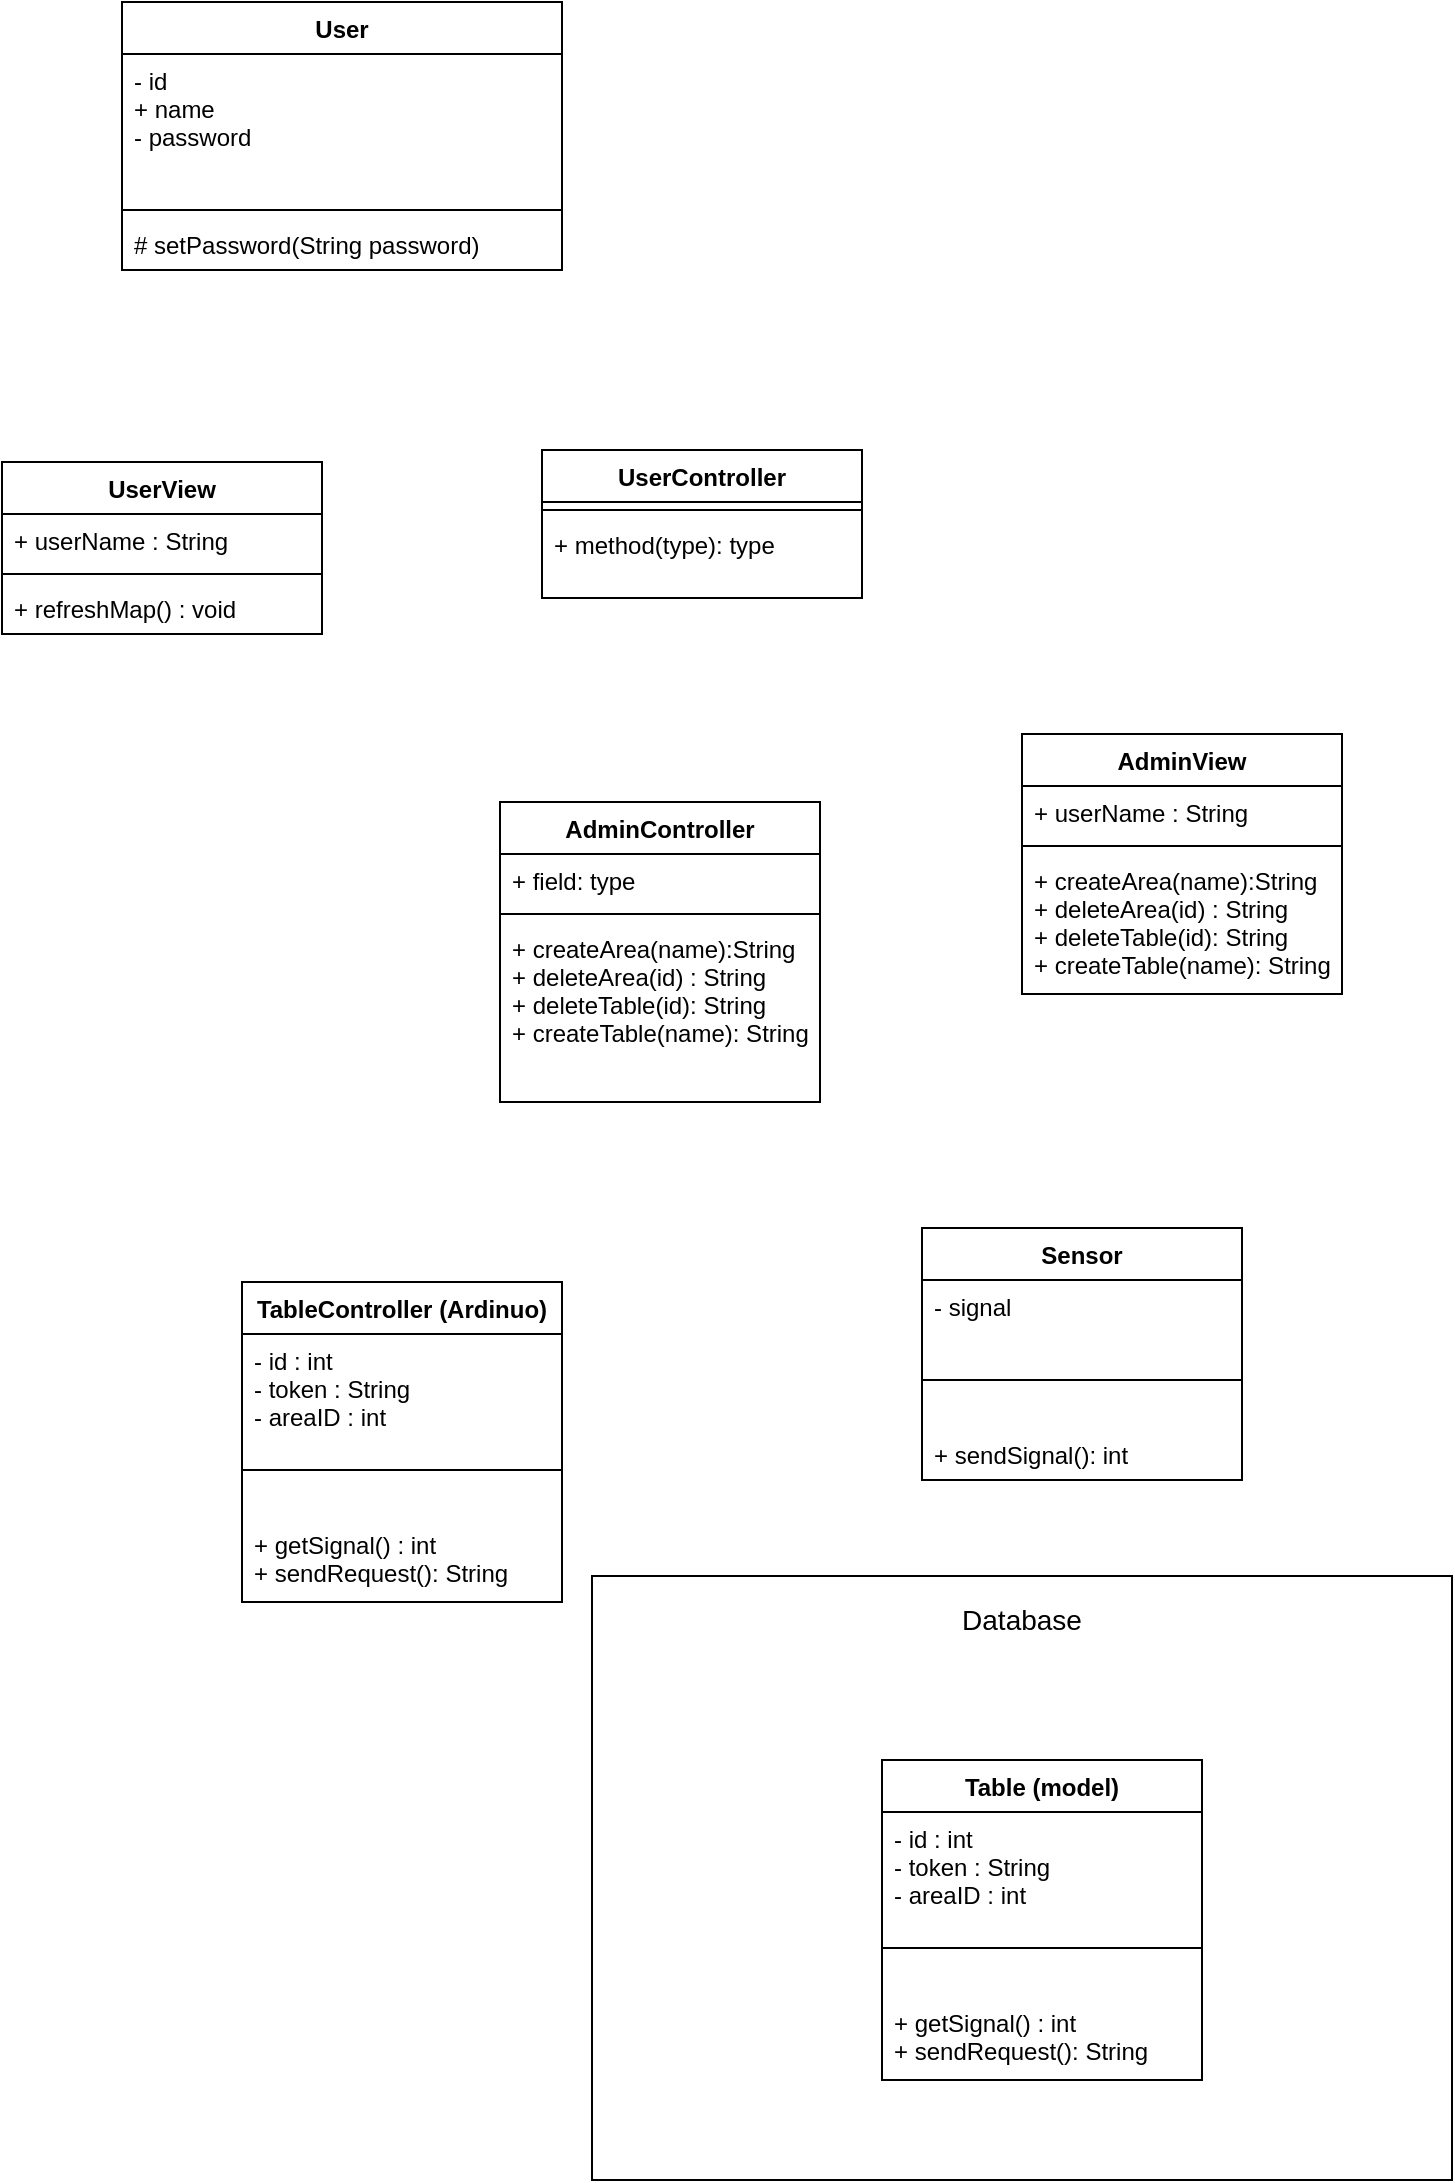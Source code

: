 <mxfile version="10.5.0" type="github"><diagram id="rrOaJw579Lf6p738KVsE" name="Page-1"><mxGraphModel dx="1164" dy="674" grid="1" gridSize="10" guides="1" tooltips="1" connect="1" arrows="1" fold="1" page="1" pageScale="1" pageWidth="827" pageHeight="1169" math="0" shadow="0"><root><mxCell id="0"/><mxCell id="1" parent="0"/><mxCell id="SiE9M52xVMI1KADldfqP-43" value="" style="rounded=0;whiteSpace=wrap;html=1;" vertex="1" parent="1"><mxGeometry x="345" y="817" width="430" height="302" as="geometry"/></mxCell><mxCell id="SiE9M52xVMI1KADldfqP-1" value="User&#10;" style="swimlane;fontStyle=1;align=center;verticalAlign=top;childLayout=stackLayout;horizontal=1;startSize=26;horizontalStack=0;resizeParent=1;resizeParentMax=0;resizeLast=0;collapsible=1;marginBottom=0;" vertex="1" parent="1"><mxGeometry x="110" y="30" width="220" height="134" as="geometry"/></mxCell><mxCell id="SiE9M52xVMI1KADldfqP-2" value="- id&#10;+ name&#10;- password" style="text;strokeColor=none;fillColor=none;align=left;verticalAlign=top;spacingLeft=4;spacingRight=4;overflow=hidden;rotatable=0;points=[[0,0.5],[1,0.5]];portConstraint=eastwest;" vertex="1" parent="SiE9M52xVMI1KADldfqP-1"><mxGeometry y="26" width="220" height="74" as="geometry"/></mxCell><mxCell id="SiE9M52xVMI1KADldfqP-3" value="" style="line;strokeWidth=1;fillColor=none;align=left;verticalAlign=middle;spacingTop=-1;spacingLeft=3;spacingRight=3;rotatable=0;labelPosition=right;points=[];portConstraint=eastwest;" vertex="1" parent="SiE9M52xVMI1KADldfqP-1"><mxGeometry y="100" width="220" height="8" as="geometry"/></mxCell><mxCell id="SiE9M52xVMI1KADldfqP-4" value="# setPassword(String password)" style="text;strokeColor=none;fillColor=none;align=left;verticalAlign=top;spacingLeft=4;spacingRight=4;overflow=hidden;rotatable=0;points=[[0,0.5],[1,0.5]];portConstraint=eastwest;" vertex="1" parent="SiE9M52xVMI1KADldfqP-1"><mxGeometry y="108" width="220" height="26" as="geometry"/></mxCell><mxCell id="SiE9M52xVMI1KADldfqP-5" value="UserView" style="swimlane;fontStyle=1;align=center;verticalAlign=top;childLayout=stackLayout;horizontal=1;startSize=26;horizontalStack=0;resizeParent=1;resizeParentMax=0;resizeLast=0;collapsible=1;marginBottom=0;" vertex="1" parent="1"><mxGeometry x="50" y="260" width="160" height="86" as="geometry"/></mxCell><mxCell id="SiE9M52xVMI1KADldfqP-6" value="+ userName : String" style="text;strokeColor=none;fillColor=none;align=left;verticalAlign=top;spacingLeft=4;spacingRight=4;overflow=hidden;rotatable=0;points=[[0,0.5],[1,0.5]];portConstraint=eastwest;" vertex="1" parent="SiE9M52xVMI1KADldfqP-5"><mxGeometry y="26" width="160" height="26" as="geometry"/></mxCell><mxCell id="SiE9M52xVMI1KADldfqP-7" value="" style="line;strokeWidth=1;fillColor=none;align=left;verticalAlign=middle;spacingTop=-1;spacingLeft=3;spacingRight=3;rotatable=0;labelPosition=right;points=[];portConstraint=eastwest;" vertex="1" parent="SiE9M52xVMI1KADldfqP-5"><mxGeometry y="52" width="160" height="8" as="geometry"/></mxCell><mxCell id="SiE9M52xVMI1KADldfqP-8" value="+ refreshMap() : void&#10;&#10;" style="text;strokeColor=none;fillColor=none;align=left;verticalAlign=top;spacingLeft=4;spacingRight=4;overflow=hidden;rotatable=0;points=[[0,0.5],[1,0.5]];portConstraint=eastwest;" vertex="1" parent="SiE9M52xVMI1KADldfqP-5"><mxGeometry y="60" width="160" height="26" as="geometry"/></mxCell><mxCell id="SiE9M52xVMI1KADldfqP-9" value="UserController&#10;" style="swimlane;fontStyle=1;align=center;verticalAlign=top;childLayout=stackLayout;horizontal=1;startSize=26;horizontalStack=0;resizeParent=1;resizeParentMax=0;resizeLast=0;collapsible=1;marginBottom=0;" vertex="1" parent="1"><mxGeometry x="320" y="254" width="160" height="74" as="geometry"/></mxCell><mxCell id="SiE9M52xVMI1KADldfqP-11" value="" style="line;strokeWidth=1;fillColor=none;align=left;verticalAlign=middle;spacingTop=-1;spacingLeft=3;spacingRight=3;rotatable=0;labelPosition=right;points=[];portConstraint=eastwest;" vertex="1" parent="SiE9M52xVMI1KADldfqP-9"><mxGeometry y="26" width="160" height="8" as="geometry"/></mxCell><mxCell id="SiE9M52xVMI1KADldfqP-12" value="+ method(type): type" style="text;strokeColor=none;fillColor=none;align=left;verticalAlign=top;spacingLeft=4;spacingRight=4;overflow=hidden;rotatable=0;points=[[0,0.5],[1,0.5]];portConstraint=eastwest;" vertex="1" parent="SiE9M52xVMI1KADldfqP-9"><mxGeometry y="34" width="160" height="40" as="geometry"/></mxCell><mxCell id="SiE9M52xVMI1KADldfqP-13" value="AdminView" style="swimlane;fontStyle=1;align=center;verticalAlign=top;childLayout=stackLayout;horizontal=1;startSize=26;horizontalStack=0;resizeParent=1;resizeParentMax=0;resizeLast=0;collapsible=1;marginBottom=0;" vertex="1" parent="1"><mxGeometry x="560" y="396" width="160" height="130" as="geometry"/></mxCell><mxCell id="SiE9M52xVMI1KADldfqP-14" value="+ userName : String" style="text;strokeColor=none;fillColor=none;align=left;verticalAlign=top;spacingLeft=4;spacingRight=4;overflow=hidden;rotatable=0;points=[[0,0.5],[1,0.5]];portConstraint=eastwest;" vertex="1" parent="SiE9M52xVMI1KADldfqP-13"><mxGeometry y="26" width="160" height="26" as="geometry"/></mxCell><mxCell id="SiE9M52xVMI1KADldfqP-15" value="" style="line;strokeWidth=1;fillColor=none;align=left;verticalAlign=middle;spacingTop=-1;spacingLeft=3;spacingRight=3;rotatable=0;labelPosition=right;points=[];portConstraint=eastwest;" vertex="1" parent="SiE9M52xVMI1KADldfqP-13"><mxGeometry y="52" width="160" height="8" as="geometry"/></mxCell><mxCell id="SiE9M52xVMI1KADldfqP-16" value="+ createArea(name):String&#10;+ deleteArea(id) : String&#10;+ deleteTable(id): String&#10;+ createTable(name): String&#10;&#10;" style="text;strokeColor=none;fillColor=none;align=left;verticalAlign=top;spacingLeft=4;spacingRight=4;overflow=hidden;rotatable=0;points=[[0,0.5],[1,0.5]];portConstraint=eastwest;" vertex="1" parent="SiE9M52xVMI1KADldfqP-13"><mxGeometry y="60" width="160" height="70" as="geometry"/></mxCell><mxCell id="SiE9M52xVMI1KADldfqP-22" value="AdminController" style="swimlane;fontStyle=1;align=center;verticalAlign=top;childLayout=stackLayout;horizontal=1;startSize=26;horizontalStack=0;resizeParent=1;resizeParentMax=0;resizeLast=0;collapsible=1;marginBottom=0;" vertex="1" parent="1"><mxGeometry x="299" y="430" width="160" height="150" as="geometry"/></mxCell><mxCell id="SiE9M52xVMI1KADldfqP-23" value="+ field: type" style="text;strokeColor=none;fillColor=none;align=left;verticalAlign=top;spacingLeft=4;spacingRight=4;overflow=hidden;rotatable=0;points=[[0,0.5],[1,0.5]];portConstraint=eastwest;" vertex="1" parent="SiE9M52xVMI1KADldfqP-22"><mxGeometry y="26" width="160" height="26" as="geometry"/></mxCell><mxCell id="SiE9M52xVMI1KADldfqP-24" value="" style="line;strokeWidth=1;fillColor=none;align=left;verticalAlign=middle;spacingTop=-1;spacingLeft=3;spacingRight=3;rotatable=0;labelPosition=right;points=[];portConstraint=eastwest;" vertex="1" parent="SiE9M52xVMI1KADldfqP-22"><mxGeometry y="52" width="160" height="8" as="geometry"/></mxCell><mxCell id="SiE9M52xVMI1KADldfqP-25" value="+ createArea(name):String&#10;+ deleteArea(id) : String&#10;+ deleteTable(id): String&#10;+ createTable(name): String&#10;" style="text;strokeColor=none;fillColor=none;align=left;verticalAlign=top;spacingLeft=4;spacingRight=4;overflow=hidden;rotatable=0;points=[[0,0.5],[1,0.5]];portConstraint=eastwest;" vertex="1" parent="SiE9M52xVMI1KADldfqP-22"><mxGeometry y="60" width="160" height="90" as="geometry"/></mxCell><mxCell id="SiE9M52xVMI1KADldfqP-27" value="TableController (Ardinuo)" style="swimlane;fontStyle=1;align=center;verticalAlign=top;childLayout=stackLayout;horizontal=1;startSize=26;horizontalStack=0;resizeParent=1;resizeParentMax=0;resizeLast=0;collapsible=1;marginBottom=0;" vertex="1" parent="1"><mxGeometry x="170" y="670" width="160" height="160" as="geometry"/></mxCell><mxCell id="SiE9M52xVMI1KADldfqP-28" value="- id : int&#10;- token : String&#10;- areaID : int&#10;" style="text;strokeColor=none;fillColor=none;align=left;verticalAlign=top;spacingLeft=4;spacingRight=4;overflow=hidden;rotatable=0;points=[[0,0.5],[1,0.5]];portConstraint=eastwest;" vertex="1" parent="SiE9M52xVMI1KADldfqP-27"><mxGeometry y="26" width="160" height="44" as="geometry"/></mxCell><mxCell id="SiE9M52xVMI1KADldfqP-29" value="" style="line;strokeWidth=1;fillColor=none;align=left;verticalAlign=middle;spacingTop=-1;spacingLeft=3;spacingRight=3;rotatable=0;labelPosition=right;points=[];portConstraint=eastwest;" vertex="1" parent="SiE9M52xVMI1KADldfqP-27"><mxGeometry y="70" width="160" height="48" as="geometry"/></mxCell><mxCell id="SiE9M52xVMI1KADldfqP-30" value="+ getSignal() : int&#10;+ sendRequest(): String&#10;" style="text;strokeColor=none;fillColor=none;align=left;verticalAlign=top;spacingLeft=4;spacingRight=4;overflow=hidden;rotatable=0;points=[[0,0.5],[1,0.5]];portConstraint=eastwest;" vertex="1" parent="SiE9M52xVMI1KADldfqP-27"><mxGeometry y="118" width="160" height="42" as="geometry"/></mxCell><mxCell id="SiE9M52xVMI1KADldfqP-33" value="Sensor" style="swimlane;fontStyle=1;align=center;verticalAlign=top;childLayout=stackLayout;horizontal=1;startSize=26;horizontalStack=0;resizeParent=1;resizeParentMax=0;resizeLast=0;collapsible=1;marginBottom=0;" vertex="1" parent="1"><mxGeometry x="510" y="643" width="160" height="126" as="geometry"/></mxCell><mxCell id="SiE9M52xVMI1KADldfqP-34" value="- signal" style="text;strokeColor=none;fillColor=none;align=left;verticalAlign=top;spacingLeft=4;spacingRight=4;overflow=hidden;rotatable=0;points=[[0,0.5],[1,0.5]];portConstraint=eastwest;" vertex="1" parent="SiE9M52xVMI1KADldfqP-33"><mxGeometry y="26" width="160" height="26" as="geometry"/></mxCell><mxCell id="SiE9M52xVMI1KADldfqP-35" value="" style="line;strokeWidth=1;fillColor=none;align=left;verticalAlign=middle;spacingTop=-1;spacingLeft=3;spacingRight=3;rotatable=0;labelPosition=right;points=[];portConstraint=eastwest;" vertex="1" parent="SiE9M52xVMI1KADldfqP-33"><mxGeometry y="52" width="160" height="48" as="geometry"/></mxCell><mxCell id="SiE9M52xVMI1KADldfqP-36" value="+ sendSignal(): int" style="text;strokeColor=none;fillColor=none;align=left;verticalAlign=top;spacingLeft=4;spacingRight=4;overflow=hidden;rotatable=0;points=[[0,0.5],[1,0.5]];portConstraint=eastwest;" vertex="1" parent="SiE9M52xVMI1KADldfqP-33"><mxGeometry y="100" width="160" height="26" as="geometry"/></mxCell><mxCell id="SiE9M52xVMI1KADldfqP-39" value="Table (model)" style="swimlane;fontStyle=1;align=center;verticalAlign=top;childLayout=stackLayout;horizontal=1;startSize=26;horizontalStack=0;resizeParent=1;resizeParentMax=0;resizeLast=0;collapsible=1;marginBottom=0;" vertex="1" parent="1"><mxGeometry x="490" y="909" width="160" height="160" as="geometry"/></mxCell><mxCell id="SiE9M52xVMI1KADldfqP-40" value="- id : int&#10;- token : String&#10;- areaID : int&#10;" style="text;strokeColor=none;fillColor=none;align=left;verticalAlign=top;spacingLeft=4;spacingRight=4;overflow=hidden;rotatable=0;points=[[0,0.5],[1,0.5]];portConstraint=eastwest;" vertex="1" parent="SiE9M52xVMI1KADldfqP-39"><mxGeometry y="26" width="160" height="44" as="geometry"/></mxCell><mxCell id="SiE9M52xVMI1KADldfqP-41" value="" style="line;strokeWidth=1;fillColor=none;align=left;verticalAlign=middle;spacingTop=-1;spacingLeft=3;spacingRight=3;rotatable=0;labelPosition=right;points=[];portConstraint=eastwest;" vertex="1" parent="SiE9M52xVMI1KADldfqP-39"><mxGeometry y="70" width="160" height="48" as="geometry"/></mxCell><mxCell id="SiE9M52xVMI1KADldfqP-42" value="+ getSignal() : int&#10;+ sendRequest(): String&#10;" style="text;strokeColor=none;fillColor=none;align=left;verticalAlign=top;spacingLeft=4;spacingRight=4;overflow=hidden;rotatable=0;points=[[0,0.5],[1,0.5]];portConstraint=eastwest;" vertex="1" parent="SiE9M52xVMI1KADldfqP-39"><mxGeometry y="118" width="160" height="42" as="geometry"/></mxCell><mxCell id="SiE9M52xVMI1KADldfqP-44" value="&lt;font style=&quot;font-size: 14px&quot;&gt;Database&lt;/font&gt;" style="text;html=1;strokeColor=none;fillColor=none;align=center;verticalAlign=middle;whiteSpace=wrap;rounded=0;" vertex="1" parent="1"><mxGeometry x="540" y="829" width="40" height="20" as="geometry"/></mxCell></root></mxGraphModel></diagram></mxfile>